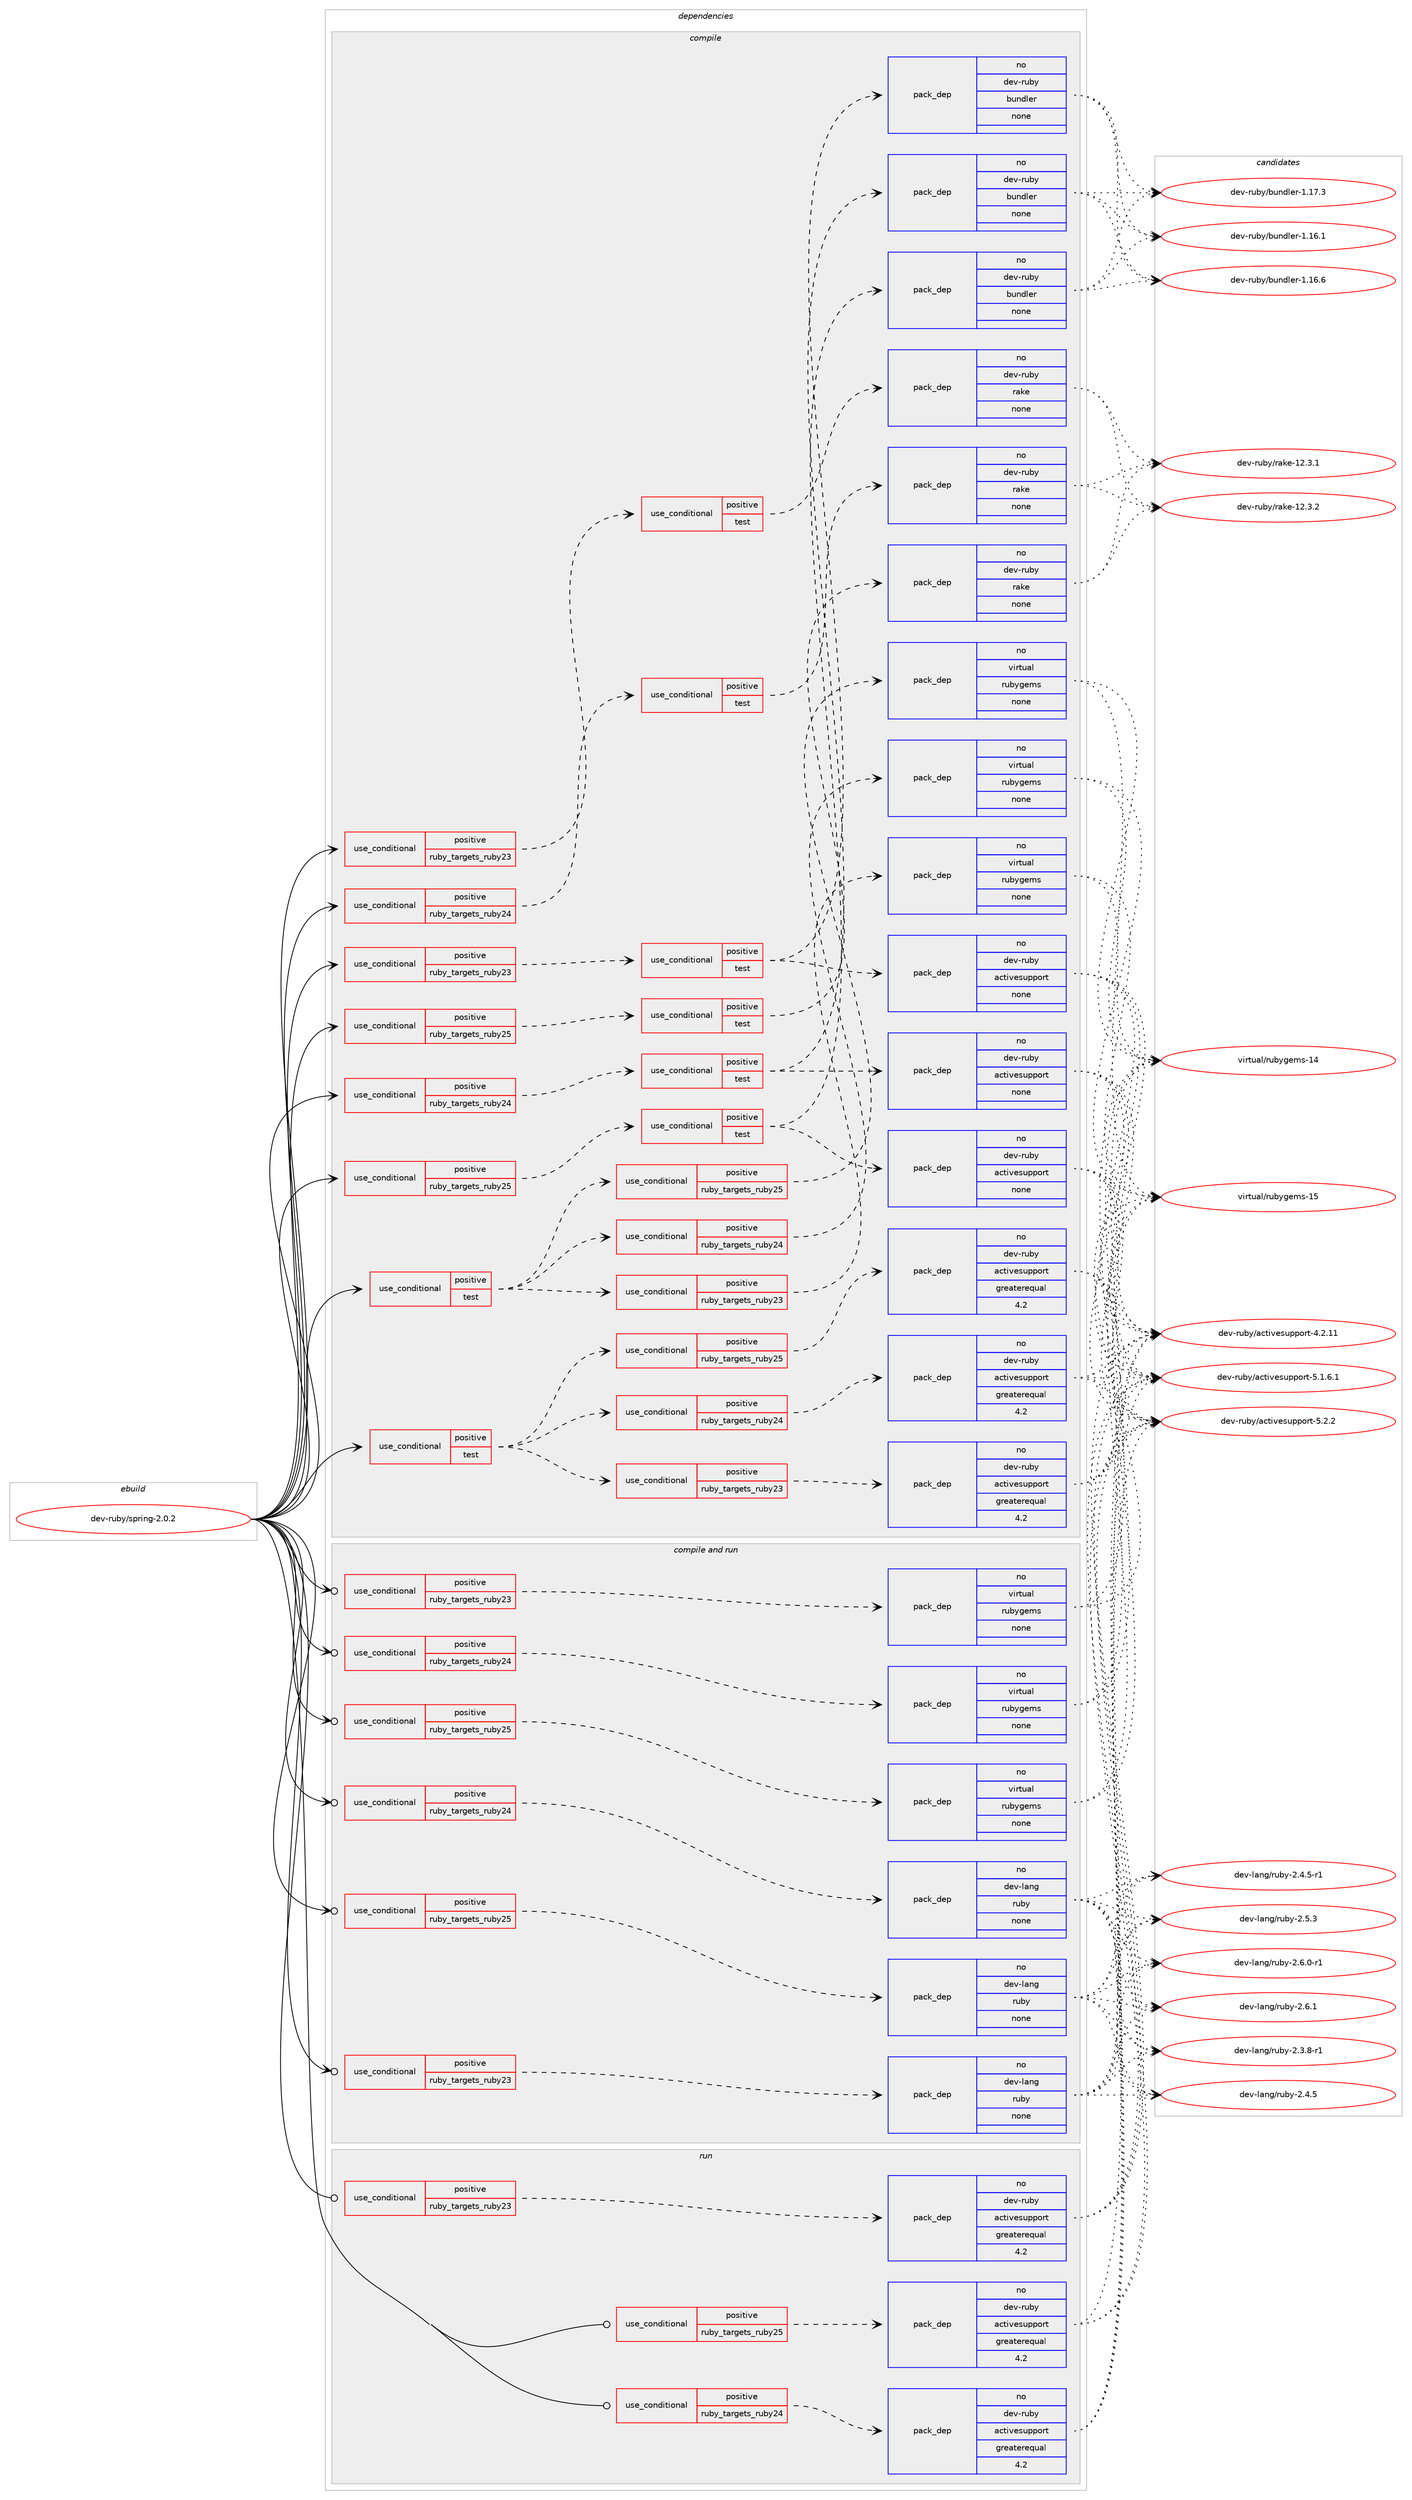 digraph prolog {

# *************
# Graph options
# *************

newrank=true;
concentrate=true;
compound=true;
graph [rankdir=LR,fontname=Helvetica,fontsize=10,ranksep=1.5];#, ranksep=2.5, nodesep=0.2];
edge  [arrowhead=vee];
node  [fontname=Helvetica,fontsize=10];

# **********
# The ebuild
# **********

subgraph cluster_leftcol {
color=gray;
rank=same;
label=<<i>ebuild</i>>;
id [label="dev-ruby/spring-2.0.2", color=red, width=4, href="../dev-ruby/spring-2.0.2.svg"];
}

# ****************
# The dependencies
# ****************

subgraph cluster_midcol {
color=gray;
label=<<i>dependencies</i>>;
subgraph cluster_compile {
fillcolor="#eeeeee";
style=filled;
label=<<i>compile</i>>;
subgraph cond418899 {
dependency1530805 [label=<<TABLE BORDER="0" CELLBORDER="1" CELLSPACING="0" CELLPADDING="4"><TR><TD ROWSPAN="3" CELLPADDING="10">use_conditional</TD></TR><TR><TD>positive</TD></TR><TR><TD>ruby_targets_ruby23</TD></TR></TABLE>>, shape=none, color=red];
subgraph cond418900 {
dependency1530806 [label=<<TABLE BORDER="0" CELLBORDER="1" CELLSPACING="0" CELLPADDING="4"><TR><TD ROWSPAN="3" CELLPADDING="10">use_conditional</TD></TR><TR><TD>positive</TD></TR><TR><TD>test</TD></TR></TABLE>>, shape=none, color=red];
subgraph pack1088390 {
dependency1530807 [label=<<TABLE BORDER="0" CELLBORDER="1" CELLSPACING="0" CELLPADDING="4" WIDTH="220"><TR><TD ROWSPAN="6" CELLPADDING="30">pack_dep</TD></TR><TR><TD WIDTH="110">no</TD></TR><TR><TD>dev-ruby</TD></TR><TR><TD>bundler</TD></TR><TR><TD>none</TD></TR><TR><TD></TD></TR></TABLE>>, shape=none, color=blue];
}
dependency1530806:e -> dependency1530807:w [weight=20,style="dashed",arrowhead="vee"];
subgraph pack1088391 {
dependency1530808 [label=<<TABLE BORDER="0" CELLBORDER="1" CELLSPACING="0" CELLPADDING="4" WIDTH="220"><TR><TD ROWSPAN="6" CELLPADDING="30">pack_dep</TD></TR><TR><TD WIDTH="110">no</TD></TR><TR><TD>dev-ruby</TD></TR><TR><TD>activesupport</TD></TR><TR><TD>none</TD></TR><TR><TD></TD></TR></TABLE>>, shape=none, color=blue];
}
dependency1530806:e -> dependency1530808:w [weight=20,style="dashed",arrowhead="vee"];
}
dependency1530805:e -> dependency1530806:w [weight=20,style="dashed",arrowhead="vee"];
}
id:e -> dependency1530805:w [weight=20,style="solid",arrowhead="vee"];
subgraph cond418901 {
dependency1530809 [label=<<TABLE BORDER="0" CELLBORDER="1" CELLSPACING="0" CELLPADDING="4"><TR><TD ROWSPAN="3" CELLPADDING="10">use_conditional</TD></TR><TR><TD>positive</TD></TR><TR><TD>ruby_targets_ruby23</TD></TR></TABLE>>, shape=none, color=red];
subgraph cond418902 {
dependency1530810 [label=<<TABLE BORDER="0" CELLBORDER="1" CELLSPACING="0" CELLPADDING="4"><TR><TD ROWSPAN="3" CELLPADDING="10">use_conditional</TD></TR><TR><TD>positive</TD></TR><TR><TD>test</TD></TR></TABLE>>, shape=none, color=red];
subgraph pack1088392 {
dependency1530811 [label=<<TABLE BORDER="0" CELLBORDER="1" CELLSPACING="0" CELLPADDING="4" WIDTH="220"><TR><TD ROWSPAN="6" CELLPADDING="30">pack_dep</TD></TR><TR><TD WIDTH="110">no</TD></TR><TR><TD>dev-ruby</TD></TR><TR><TD>rake</TD></TR><TR><TD>none</TD></TR><TR><TD></TD></TR></TABLE>>, shape=none, color=blue];
}
dependency1530810:e -> dependency1530811:w [weight=20,style="dashed",arrowhead="vee"];
}
dependency1530809:e -> dependency1530810:w [weight=20,style="dashed",arrowhead="vee"];
}
id:e -> dependency1530809:w [weight=20,style="solid",arrowhead="vee"];
subgraph cond418903 {
dependency1530812 [label=<<TABLE BORDER="0" CELLBORDER="1" CELLSPACING="0" CELLPADDING="4"><TR><TD ROWSPAN="3" CELLPADDING="10">use_conditional</TD></TR><TR><TD>positive</TD></TR><TR><TD>ruby_targets_ruby24</TD></TR></TABLE>>, shape=none, color=red];
subgraph cond418904 {
dependency1530813 [label=<<TABLE BORDER="0" CELLBORDER="1" CELLSPACING="0" CELLPADDING="4"><TR><TD ROWSPAN="3" CELLPADDING="10">use_conditional</TD></TR><TR><TD>positive</TD></TR><TR><TD>test</TD></TR></TABLE>>, shape=none, color=red];
subgraph pack1088393 {
dependency1530814 [label=<<TABLE BORDER="0" CELLBORDER="1" CELLSPACING="0" CELLPADDING="4" WIDTH="220"><TR><TD ROWSPAN="6" CELLPADDING="30">pack_dep</TD></TR><TR><TD WIDTH="110">no</TD></TR><TR><TD>dev-ruby</TD></TR><TR><TD>bundler</TD></TR><TR><TD>none</TD></TR><TR><TD></TD></TR></TABLE>>, shape=none, color=blue];
}
dependency1530813:e -> dependency1530814:w [weight=20,style="dashed",arrowhead="vee"];
subgraph pack1088394 {
dependency1530815 [label=<<TABLE BORDER="0" CELLBORDER="1" CELLSPACING="0" CELLPADDING="4" WIDTH="220"><TR><TD ROWSPAN="6" CELLPADDING="30">pack_dep</TD></TR><TR><TD WIDTH="110">no</TD></TR><TR><TD>dev-ruby</TD></TR><TR><TD>activesupport</TD></TR><TR><TD>none</TD></TR><TR><TD></TD></TR></TABLE>>, shape=none, color=blue];
}
dependency1530813:e -> dependency1530815:w [weight=20,style="dashed",arrowhead="vee"];
}
dependency1530812:e -> dependency1530813:w [weight=20,style="dashed",arrowhead="vee"];
}
id:e -> dependency1530812:w [weight=20,style="solid",arrowhead="vee"];
subgraph cond418905 {
dependency1530816 [label=<<TABLE BORDER="0" CELLBORDER="1" CELLSPACING="0" CELLPADDING="4"><TR><TD ROWSPAN="3" CELLPADDING="10">use_conditional</TD></TR><TR><TD>positive</TD></TR><TR><TD>ruby_targets_ruby24</TD></TR></TABLE>>, shape=none, color=red];
subgraph cond418906 {
dependency1530817 [label=<<TABLE BORDER="0" CELLBORDER="1" CELLSPACING="0" CELLPADDING="4"><TR><TD ROWSPAN="3" CELLPADDING="10">use_conditional</TD></TR><TR><TD>positive</TD></TR><TR><TD>test</TD></TR></TABLE>>, shape=none, color=red];
subgraph pack1088395 {
dependency1530818 [label=<<TABLE BORDER="0" CELLBORDER="1" CELLSPACING="0" CELLPADDING="4" WIDTH="220"><TR><TD ROWSPAN="6" CELLPADDING="30">pack_dep</TD></TR><TR><TD WIDTH="110">no</TD></TR><TR><TD>dev-ruby</TD></TR><TR><TD>rake</TD></TR><TR><TD>none</TD></TR><TR><TD></TD></TR></TABLE>>, shape=none, color=blue];
}
dependency1530817:e -> dependency1530818:w [weight=20,style="dashed",arrowhead="vee"];
}
dependency1530816:e -> dependency1530817:w [weight=20,style="dashed",arrowhead="vee"];
}
id:e -> dependency1530816:w [weight=20,style="solid",arrowhead="vee"];
subgraph cond418907 {
dependency1530819 [label=<<TABLE BORDER="0" CELLBORDER="1" CELLSPACING="0" CELLPADDING="4"><TR><TD ROWSPAN="3" CELLPADDING="10">use_conditional</TD></TR><TR><TD>positive</TD></TR><TR><TD>ruby_targets_ruby25</TD></TR></TABLE>>, shape=none, color=red];
subgraph cond418908 {
dependency1530820 [label=<<TABLE BORDER="0" CELLBORDER="1" CELLSPACING="0" CELLPADDING="4"><TR><TD ROWSPAN="3" CELLPADDING="10">use_conditional</TD></TR><TR><TD>positive</TD></TR><TR><TD>test</TD></TR></TABLE>>, shape=none, color=red];
subgraph pack1088396 {
dependency1530821 [label=<<TABLE BORDER="0" CELLBORDER="1" CELLSPACING="0" CELLPADDING="4" WIDTH="220"><TR><TD ROWSPAN="6" CELLPADDING="30">pack_dep</TD></TR><TR><TD WIDTH="110">no</TD></TR><TR><TD>dev-ruby</TD></TR><TR><TD>bundler</TD></TR><TR><TD>none</TD></TR><TR><TD></TD></TR></TABLE>>, shape=none, color=blue];
}
dependency1530820:e -> dependency1530821:w [weight=20,style="dashed",arrowhead="vee"];
subgraph pack1088397 {
dependency1530822 [label=<<TABLE BORDER="0" CELLBORDER="1" CELLSPACING="0" CELLPADDING="4" WIDTH="220"><TR><TD ROWSPAN="6" CELLPADDING="30">pack_dep</TD></TR><TR><TD WIDTH="110">no</TD></TR><TR><TD>dev-ruby</TD></TR><TR><TD>activesupport</TD></TR><TR><TD>none</TD></TR><TR><TD></TD></TR></TABLE>>, shape=none, color=blue];
}
dependency1530820:e -> dependency1530822:w [weight=20,style="dashed",arrowhead="vee"];
}
dependency1530819:e -> dependency1530820:w [weight=20,style="dashed",arrowhead="vee"];
}
id:e -> dependency1530819:w [weight=20,style="solid",arrowhead="vee"];
subgraph cond418909 {
dependency1530823 [label=<<TABLE BORDER="0" CELLBORDER="1" CELLSPACING="0" CELLPADDING="4"><TR><TD ROWSPAN="3" CELLPADDING="10">use_conditional</TD></TR><TR><TD>positive</TD></TR><TR><TD>ruby_targets_ruby25</TD></TR></TABLE>>, shape=none, color=red];
subgraph cond418910 {
dependency1530824 [label=<<TABLE BORDER="0" CELLBORDER="1" CELLSPACING="0" CELLPADDING="4"><TR><TD ROWSPAN="3" CELLPADDING="10">use_conditional</TD></TR><TR><TD>positive</TD></TR><TR><TD>test</TD></TR></TABLE>>, shape=none, color=red];
subgraph pack1088398 {
dependency1530825 [label=<<TABLE BORDER="0" CELLBORDER="1" CELLSPACING="0" CELLPADDING="4" WIDTH="220"><TR><TD ROWSPAN="6" CELLPADDING="30">pack_dep</TD></TR><TR><TD WIDTH="110">no</TD></TR><TR><TD>dev-ruby</TD></TR><TR><TD>rake</TD></TR><TR><TD>none</TD></TR><TR><TD></TD></TR></TABLE>>, shape=none, color=blue];
}
dependency1530824:e -> dependency1530825:w [weight=20,style="dashed",arrowhead="vee"];
}
dependency1530823:e -> dependency1530824:w [weight=20,style="dashed",arrowhead="vee"];
}
id:e -> dependency1530823:w [weight=20,style="solid",arrowhead="vee"];
subgraph cond418911 {
dependency1530826 [label=<<TABLE BORDER="0" CELLBORDER="1" CELLSPACING="0" CELLPADDING="4"><TR><TD ROWSPAN="3" CELLPADDING="10">use_conditional</TD></TR><TR><TD>positive</TD></TR><TR><TD>test</TD></TR></TABLE>>, shape=none, color=red];
subgraph cond418912 {
dependency1530827 [label=<<TABLE BORDER="0" CELLBORDER="1" CELLSPACING="0" CELLPADDING="4"><TR><TD ROWSPAN="3" CELLPADDING="10">use_conditional</TD></TR><TR><TD>positive</TD></TR><TR><TD>ruby_targets_ruby23</TD></TR></TABLE>>, shape=none, color=red];
subgraph pack1088399 {
dependency1530828 [label=<<TABLE BORDER="0" CELLBORDER="1" CELLSPACING="0" CELLPADDING="4" WIDTH="220"><TR><TD ROWSPAN="6" CELLPADDING="30">pack_dep</TD></TR><TR><TD WIDTH="110">no</TD></TR><TR><TD>dev-ruby</TD></TR><TR><TD>activesupport</TD></TR><TR><TD>greaterequal</TD></TR><TR><TD>4.2</TD></TR></TABLE>>, shape=none, color=blue];
}
dependency1530827:e -> dependency1530828:w [weight=20,style="dashed",arrowhead="vee"];
}
dependency1530826:e -> dependency1530827:w [weight=20,style="dashed",arrowhead="vee"];
subgraph cond418913 {
dependency1530829 [label=<<TABLE BORDER="0" CELLBORDER="1" CELLSPACING="0" CELLPADDING="4"><TR><TD ROWSPAN="3" CELLPADDING="10">use_conditional</TD></TR><TR><TD>positive</TD></TR><TR><TD>ruby_targets_ruby24</TD></TR></TABLE>>, shape=none, color=red];
subgraph pack1088400 {
dependency1530830 [label=<<TABLE BORDER="0" CELLBORDER="1" CELLSPACING="0" CELLPADDING="4" WIDTH="220"><TR><TD ROWSPAN="6" CELLPADDING="30">pack_dep</TD></TR><TR><TD WIDTH="110">no</TD></TR><TR><TD>dev-ruby</TD></TR><TR><TD>activesupport</TD></TR><TR><TD>greaterequal</TD></TR><TR><TD>4.2</TD></TR></TABLE>>, shape=none, color=blue];
}
dependency1530829:e -> dependency1530830:w [weight=20,style="dashed",arrowhead="vee"];
}
dependency1530826:e -> dependency1530829:w [weight=20,style="dashed",arrowhead="vee"];
subgraph cond418914 {
dependency1530831 [label=<<TABLE BORDER="0" CELLBORDER="1" CELLSPACING="0" CELLPADDING="4"><TR><TD ROWSPAN="3" CELLPADDING="10">use_conditional</TD></TR><TR><TD>positive</TD></TR><TR><TD>ruby_targets_ruby25</TD></TR></TABLE>>, shape=none, color=red];
subgraph pack1088401 {
dependency1530832 [label=<<TABLE BORDER="0" CELLBORDER="1" CELLSPACING="0" CELLPADDING="4" WIDTH="220"><TR><TD ROWSPAN="6" CELLPADDING="30">pack_dep</TD></TR><TR><TD WIDTH="110">no</TD></TR><TR><TD>dev-ruby</TD></TR><TR><TD>activesupport</TD></TR><TR><TD>greaterequal</TD></TR><TR><TD>4.2</TD></TR></TABLE>>, shape=none, color=blue];
}
dependency1530831:e -> dependency1530832:w [weight=20,style="dashed",arrowhead="vee"];
}
dependency1530826:e -> dependency1530831:w [weight=20,style="dashed",arrowhead="vee"];
}
id:e -> dependency1530826:w [weight=20,style="solid",arrowhead="vee"];
subgraph cond418915 {
dependency1530833 [label=<<TABLE BORDER="0" CELLBORDER="1" CELLSPACING="0" CELLPADDING="4"><TR><TD ROWSPAN="3" CELLPADDING="10">use_conditional</TD></TR><TR><TD>positive</TD></TR><TR><TD>test</TD></TR></TABLE>>, shape=none, color=red];
subgraph cond418916 {
dependency1530834 [label=<<TABLE BORDER="0" CELLBORDER="1" CELLSPACING="0" CELLPADDING="4"><TR><TD ROWSPAN="3" CELLPADDING="10">use_conditional</TD></TR><TR><TD>positive</TD></TR><TR><TD>ruby_targets_ruby23</TD></TR></TABLE>>, shape=none, color=red];
subgraph pack1088402 {
dependency1530835 [label=<<TABLE BORDER="0" CELLBORDER="1" CELLSPACING="0" CELLPADDING="4" WIDTH="220"><TR><TD ROWSPAN="6" CELLPADDING="30">pack_dep</TD></TR><TR><TD WIDTH="110">no</TD></TR><TR><TD>virtual</TD></TR><TR><TD>rubygems</TD></TR><TR><TD>none</TD></TR><TR><TD></TD></TR></TABLE>>, shape=none, color=blue];
}
dependency1530834:e -> dependency1530835:w [weight=20,style="dashed",arrowhead="vee"];
}
dependency1530833:e -> dependency1530834:w [weight=20,style="dashed",arrowhead="vee"];
subgraph cond418917 {
dependency1530836 [label=<<TABLE BORDER="0" CELLBORDER="1" CELLSPACING="0" CELLPADDING="4"><TR><TD ROWSPAN="3" CELLPADDING="10">use_conditional</TD></TR><TR><TD>positive</TD></TR><TR><TD>ruby_targets_ruby24</TD></TR></TABLE>>, shape=none, color=red];
subgraph pack1088403 {
dependency1530837 [label=<<TABLE BORDER="0" CELLBORDER="1" CELLSPACING="0" CELLPADDING="4" WIDTH="220"><TR><TD ROWSPAN="6" CELLPADDING="30">pack_dep</TD></TR><TR><TD WIDTH="110">no</TD></TR><TR><TD>virtual</TD></TR><TR><TD>rubygems</TD></TR><TR><TD>none</TD></TR><TR><TD></TD></TR></TABLE>>, shape=none, color=blue];
}
dependency1530836:e -> dependency1530837:w [weight=20,style="dashed",arrowhead="vee"];
}
dependency1530833:e -> dependency1530836:w [weight=20,style="dashed",arrowhead="vee"];
subgraph cond418918 {
dependency1530838 [label=<<TABLE BORDER="0" CELLBORDER="1" CELLSPACING="0" CELLPADDING="4"><TR><TD ROWSPAN="3" CELLPADDING="10">use_conditional</TD></TR><TR><TD>positive</TD></TR><TR><TD>ruby_targets_ruby25</TD></TR></TABLE>>, shape=none, color=red];
subgraph pack1088404 {
dependency1530839 [label=<<TABLE BORDER="0" CELLBORDER="1" CELLSPACING="0" CELLPADDING="4" WIDTH="220"><TR><TD ROWSPAN="6" CELLPADDING="30">pack_dep</TD></TR><TR><TD WIDTH="110">no</TD></TR><TR><TD>virtual</TD></TR><TR><TD>rubygems</TD></TR><TR><TD>none</TD></TR><TR><TD></TD></TR></TABLE>>, shape=none, color=blue];
}
dependency1530838:e -> dependency1530839:w [weight=20,style="dashed",arrowhead="vee"];
}
dependency1530833:e -> dependency1530838:w [weight=20,style="dashed",arrowhead="vee"];
}
id:e -> dependency1530833:w [weight=20,style="solid",arrowhead="vee"];
}
subgraph cluster_compileandrun {
fillcolor="#eeeeee";
style=filled;
label=<<i>compile and run</i>>;
subgraph cond418919 {
dependency1530840 [label=<<TABLE BORDER="0" CELLBORDER="1" CELLSPACING="0" CELLPADDING="4"><TR><TD ROWSPAN="3" CELLPADDING="10">use_conditional</TD></TR><TR><TD>positive</TD></TR><TR><TD>ruby_targets_ruby23</TD></TR></TABLE>>, shape=none, color=red];
subgraph pack1088405 {
dependency1530841 [label=<<TABLE BORDER="0" CELLBORDER="1" CELLSPACING="0" CELLPADDING="4" WIDTH="220"><TR><TD ROWSPAN="6" CELLPADDING="30">pack_dep</TD></TR><TR><TD WIDTH="110">no</TD></TR><TR><TD>dev-lang</TD></TR><TR><TD>ruby</TD></TR><TR><TD>none</TD></TR><TR><TD></TD></TR></TABLE>>, shape=none, color=blue];
}
dependency1530840:e -> dependency1530841:w [weight=20,style="dashed",arrowhead="vee"];
}
id:e -> dependency1530840:w [weight=20,style="solid",arrowhead="odotvee"];
subgraph cond418920 {
dependency1530842 [label=<<TABLE BORDER="0" CELLBORDER="1" CELLSPACING="0" CELLPADDING="4"><TR><TD ROWSPAN="3" CELLPADDING="10">use_conditional</TD></TR><TR><TD>positive</TD></TR><TR><TD>ruby_targets_ruby23</TD></TR></TABLE>>, shape=none, color=red];
subgraph pack1088406 {
dependency1530843 [label=<<TABLE BORDER="0" CELLBORDER="1" CELLSPACING="0" CELLPADDING="4" WIDTH="220"><TR><TD ROWSPAN="6" CELLPADDING="30">pack_dep</TD></TR><TR><TD WIDTH="110">no</TD></TR><TR><TD>virtual</TD></TR><TR><TD>rubygems</TD></TR><TR><TD>none</TD></TR><TR><TD></TD></TR></TABLE>>, shape=none, color=blue];
}
dependency1530842:e -> dependency1530843:w [weight=20,style="dashed",arrowhead="vee"];
}
id:e -> dependency1530842:w [weight=20,style="solid",arrowhead="odotvee"];
subgraph cond418921 {
dependency1530844 [label=<<TABLE BORDER="0" CELLBORDER="1" CELLSPACING="0" CELLPADDING="4"><TR><TD ROWSPAN="3" CELLPADDING="10">use_conditional</TD></TR><TR><TD>positive</TD></TR><TR><TD>ruby_targets_ruby24</TD></TR></TABLE>>, shape=none, color=red];
subgraph pack1088407 {
dependency1530845 [label=<<TABLE BORDER="0" CELLBORDER="1" CELLSPACING="0" CELLPADDING="4" WIDTH="220"><TR><TD ROWSPAN="6" CELLPADDING="30">pack_dep</TD></TR><TR><TD WIDTH="110">no</TD></TR><TR><TD>dev-lang</TD></TR><TR><TD>ruby</TD></TR><TR><TD>none</TD></TR><TR><TD></TD></TR></TABLE>>, shape=none, color=blue];
}
dependency1530844:e -> dependency1530845:w [weight=20,style="dashed",arrowhead="vee"];
}
id:e -> dependency1530844:w [weight=20,style="solid",arrowhead="odotvee"];
subgraph cond418922 {
dependency1530846 [label=<<TABLE BORDER="0" CELLBORDER="1" CELLSPACING="0" CELLPADDING="4"><TR><TD ROWSPAN="3" CELLPADDING="10">use_conditional</TD></TR><TR><TD>positive</TD></TR><TR><TD>ruby_targets_ruby24</TD></TR></TABLE>>, shape=none, color=red];
subgraph pack1088408 {
dependency1530847 [label=<<TABLE BORDER="0" CELLBORDER="1" CELLSPACING="0" CELLPADDING="4" WIDTH="220"><TR><TD ROWSPAN="6" CELLPADDING="30">pack_dep</TD></TR><TR><TD WIDTH="110">no</TD></TR><TR><TD>virtual</TD></TR><TR><TD>rubygems</TD></TR><TR><TD>none</TD></TR><TR><TD></TD></TR></TABLE>>, shape=none, color=blue];
}
dependency1530846:e -> dependency1530847:w [weight=20,style="dashed",arrowhead="vee"];
}
id:e -> dependency1530846:w [weight=20,style="solid",arrowhead="odotvee"];
subgraph cond418923 {
dependency1530848 [label=<<TABLE BORDER="0" CELLBORDER="1" CELLSPACING="0" CELLPADDING="4"><TR><TD ROWSPAN="3" CELLPADDING="10">use_conditional</TD></TR><TR><TD>positive</TD></TR><TR><TD>ruby_targets_ruby25</TD></TR></TABLE>>, shape=none, color=red];
subgraph pack1088409 {
dependency1530849 [label=<<TABLE BORDER="0" CELLBORDER="1" CELLSPACING="0" CELLPADDING="4" WIDTH="220"><TR><TD ROWSPAN="6" CELLPADDING="30">pack_dep</TD></TR><TR><TD WIDTH="110">no</TD></TR><TR><TD>dev-lang</TD></TR><TR><TD>ruby</TD></TR><TR><TD>none</TD></TR><TR><TD></TD></TR></TABLE>>, shape=none, color=blue];
}
dependency1530848:e -> dependency1530849:w [weight=20,style="dashed",arrowhead="vee"];
}
id:e -> dependency1530848:w [weight=20,style="solid",arrowhead="odotvee"];
subgraph cond418924 {
dependency1530850 [label=<<TABLE BORDER="0" CELLBORDER="1" CELLSPACING="0" CELLPADDING="4"><TR><TD ROWSPAN="3" CELLPADDING="10">use_conditional</TD></TR><TR><TD>positive</TD></TR><TR><TD>ruby_targets_ruby25</TD></TR></TABLE>>, shape=none, color=red];
subgraph pack1088410 {
dependency1530851 [label=<<TABLE BORDER="0" CELLBORDER="1" CELLSPACING="0" CELLPADDING="4" WIDTH="220"><TR><TD ROWSPAN="6" CELLPADDING="30">pack_dep</TD></TR><TR><TD WIDTH="110">no</TD></TR><TR><TD>virtual</TD></TR><TR><TD>rubygems</TD></TR><TR><TD>none</TD></TR><TR><TD></TD></TR></TABLE>>, shape=none, color=blue];
}
dependency1530850:e -> dependency1530851:w [weight=20,style="dashed",arrowhead="vee"];
}
id:e -> dependency1530850:w [weight=20,style="solid",arrowhead="odotvee"];
}
subgraph cluster_run {
fillcolor="#eeeeee";
style=filled;
label=<<i>run</i>>;
subgraph cond418925 {
dependency1530852 [label=<<TABLE BORDER="0" CELLBORDER="1" CELLSPACING="0" CELLPADDING="4"><TR><TD ROWSPAN="3" CELLPADDING="10">use_conditional</TD></TR><TR><TD>positive</TD></TR><TR><TD>ruby_targets_ruby23</TD></TR></TABLE>>, shape=none, color=red];
subgraph pack1088411 {
dependency1530853 [label=<<TABLE BORDER="0" CELLBORDER="1" CELLSPACING="0" CELLPADDING="4" WIDTH="220"><TR><TD ROWSPAN="6" CELLPADDING="30">pack_dep</TD></TR><TR><TD WIDTH="110">no</TD></TR><TR><TD>dev-ruby</TD></TR><TR><TD>activesupport</TD></TR><TR><TD>greaterequal</TD></TR><TR><TD>4.2</TD></TR></TABLE>>, shape=none, color=blue];
}
dependency1530852:e -> dependency1530853:w [weight=20,style="dashed",arrowhead="vee"];
}
id:e -> dependency1530852:w [weight=20,style="solid",arrowhead="odot"];
subgraph cond418926 {
dependency1530854 [label=<<TABLE BORDER="0" CELLBORDER="1" CELLSPACING="0" CELLPADDING="4"><TR><TD ROWSPAN="3" CELLPADDING="10">use_conditional</TD></TR><TR><TD>positive</TD></TR><TR><TD>ruby_targets_ruby24</TD></TR></TABLE>>, shape=none, color=red];
subgraph pack1088412 {
dependency1530855 [label=<<TABLE BORDER="0" CELLBORDER="1" CELLSPACING="0" CELLPADDING="4" WIDTH="220"><TR><TD ROWSPAN="6" CELLPADDING="30">pack_dep</TD></TR><TR><TD WIDTH="110">no</TD></TR><TR><TD>dev-ruby</TD></TR><TR><TD>activesupport</TD></TR><TR><TD>greaterequal</TD></TR><TR><TD>4.2</TD></TR></TABLE>>, shape=none, color=blue];
}
dependency1530854:e -> dependency1530855:w [weight=20,style="dashed",arrowhead="vee"];
}
id:e -> dependency1530854:w [weight=20,style="solid",arrowhead="odot"];
subgraph cond418927 {
dependency1530856 [label=<<TABLE BORDER="0" CELLBORDER="1" CELLSPACING="0" CELLPADDING="4"><TR><TD ROWSPAN="3" CELLPADDING="10">use_conditional</TD></TR><TR><TD>positive</TD></TR><TR><TD>ruby_targets_ruby25</TD></TR></TABLE>>, shape=none, color=red];
subgraph pack1088413 {
dependency1530857 [label=<<TABLE BORDER="0" CELLBORDER="1" CELLSPACING="0" CELLPADDING="4" WIDTH="220"><TR><TD ROWSPAN="6" CELLPADDING="30">pack_dep</TD></TR><TR><TD WIDTH="110">no</TD></TR><TR><TD>dev-ruby</TD></TR><TR><TD>activesupport</TD></TR><TR><TD>greaterequal</TD></TR><TR><TD>4.2</TD></TR></TABLE>>, shape=none, color=blue];
}
dependency1530856:e -> dependency1530857:w [weight=20,style="dashed",arrowhead="vee"];
}
id:e -> dependency1530856:w [weight=20,style="solid",arrowhead="odot"];
}
}

# **************
# The candidates
# **************

subgraph cluster_choices {
rank=same;
color=gray;
label=<<i>candidates</i>>;

subgraph choice1088390 {
color=black;
nodesep=1;
choice1001011184511411798121479811711010010810111445494649544649 [label="dev-ruby/bundler-1.16.1", color=red, width=4,href="../dev-ruby/bundler-1.16.1.svg"];
choice1001011184511411798121479811711010010810111445494649544654 [label="dev-ruby/bundler-1.16.6", color=red, width=4,href="../dev-ruby/bundler-1.16.6.svg"];
choice1001011184511411798121479811711010010810111445494649554651 [label="dev-ruby/bundler-1.17.3", color=red, width=4,href="../dev-ruby/bundler-1.17.3.svg"];
dependency1530807:e -> choice1001011184511411798121479811711010010810111445494649544649:w [style=dotted,weight="100"];
dependency1530807:e -> choice1001011184511411798121479811711010010810111445494649544654:w [style=dotted,weight="100"];
dependency1530807:e -> choice1001011184511411798121479811711010010810111445494649554651:w [style=dotted,weight="100"];
}
subgraph choice1088391 {
color=black;
nodesep=1;
choice100101118451141179812147979911610511810111511711211211111411645524650464949 [label="dev-ruby/activesupport-4.2.11", color=red, width=4,href="../dev-ruby/activesupport-4.2.11.svg"];
choice10010111845114117981214797991161051181011151171121121111141164553464946544649 [label="dev-ruby/activesupport-5.1.6.1", color=red, width=4,href="../dev-ruby/activesupport-5.1.6.1.svg"];
choice1001011184511411798121479799116105118101115117112112111114116455346504650 [label="dev-ruby/activesupport-5.2.2", color=red, width=4,href="../dev-ruby/activesupport-5.2.2.svg"];
dependency1530808:e -> choice100101118451141179812147979911610511810111511711211211111411645524650464949:w [style=dotted,weight="100"];
dependency1530808:e -> choice10010111845114117981214797991161051181011151171121121111141164553464946544649:w [style=dotted,weight="100"];
dependency1530808:e -> choice1001011184511411798121479799116105118101115117112112111114116455346504650:w [style=dotted,weight="100"];
}
subgraph choice1088392 {
color=black;
nodesep=1;
choice1001011184511411798121471149710710145495046514649 [label="dev-ruby/rake-12.3.1", color=red, width=4,href="../dev-ruby/rake-12.3.1.svg"];
choice1001011184511411798121471149710710145495046514650 [label="dev-ruby/rake-12.3.2", color=red, width=4,href="../dev-ruby/rake-12.3.2.svg"];
dependency1530811:e -> choice1001011184511411798121471149710710145495046514649:w [style=dotted,weight="100"];
dependency1530811:e -> choice1001011184511411798121471149710710145495046514650:w [style=dotted,weight="100"];
}
subgraph choice1088393 {
color=black;
nodesep=1;
choice1001011184511411798121479811711010010810111445494649544649 [label="dev-ruby/bundler-1.16.1", color=red, width=4,href="../dev-ruby/bundler-1.16.1.svg"];
choice1001011184511411798121479811711010010810111445494649544654 [label="dev-ruby/bundler-1.16.6", color=red, width=4,href="../dev-ruby/bundler-1.16.6.svg"];
choice1001011184511411798121479811711010010810111445494649554651 [label="dev-ruby/bundler-1.17.3", color=red, width=4,href="../dev-ruby/bundler-1.17.3.svg"];
dependency1530814:e -> choice1001011184511411798121479811711010010810111445494649544649:w [style=dotted,weight="100"];
dependency1530814:e -> choice1001011184511411798121479811711010010810111445494649544654:w [style=dotted,weight="100"];
dependency1530814:e -> choice1001011184511411798121479811711010010810111445494649554651:w [style=dotted,weight="100"];
}
subgraph choice1088394 {
color=black;
nodesep=1;
choice100101118451141179812147979911610511810111511711211211111411645524650464949 [label="dev-ruby/activesupport-4.2.11", color=red, width=4,href="../dev-ruby/activesupport-4.2.11.svg"];
choice10010111845114117981214797991161051181011151171121121111141164553464946544649 [label="dev-ruby/activesupport-5.1.6.1", color=red, width=4,href="../dev-ruby/activesupport-5.1.6.1.svg"];
choice1001011184511411798121479799116105118101115117112112111114116455346504650 [label="dev-ruby/activesupport-5.2.2", color=red, width=4,href="../dev-ruby/activesupport-5.2.2.svg"];
dependency1530815:e -> choice100101118451141179812147979911610511810111511711211211111411645524650464949:w [style=dotted,weight="100"];
dependency1530815:e -> choice10010111845114117981214797991161051181011151171121121111141164553464946544649:w [style=dotted,weight="100"];
dependency1530815:e -> choice1001011184511411798121479799116105118101115117112112111114116455346504650:w [style=dotted,weight="100"];
}
subgraph choice1088395 {
color=black;
nodesep=1;
choice1001011184511411798121471149710710145495046514649 [label="dev-ruby/rake-12.3.1", color=red, width=4,href="../dev-ruby/rake-12.3.1.svg"];
choice1001011184511411798121471149710710145495046514650 [label="dev-ruby/rake-12.3.2", color=red, width=4,href="../dev-ruby/rake-12.3.2.svg"];
dependency1530818:e -> choice1001011184511411798121471149710710145495046514649:w [style=dotted,weight="100"];
dependency1530818:e -> choice1001011184511411798121471149710710145495046514650:w [style=dotted,weight="100"];
}
subgraph choice1088396 {
color=black;
nodesep=1;
choice1001011184511411798121479811711010010810111445494649544649 [label="dev-ruby/bundler-1.16.1", color=red, width=4,href="../dev-ruby/bundler-1.16.1.svg"];
choice1001011184511411798121479811711010010810111445494649544654 [label="dev-ruby/bundler-1.16.6", color=red, width=4,href="../dev-ruby/bundler-1.16.6.svg"];
choice1001011184511411798121479811711010010810111445494649554651 [label="dev-ruby/bundler-1.17.3", color=red, width=4,href="../dev-ruby/bundler-1.17.3.svg"];
dependency1530821:e -> choice1001011184511411798121479811711010010810111445494649544649:w [style=dotted,weight="100"];
dependency1530821:e -> choice1001011184511411798121479811711010010810111445494649544654:w [style=dotted,weight="100"];
dependency1530821:e -> choice1001011184511411798121479811711010010810111445494649554651:w [style=dotted,weight="100"];
}
subgraph choice1088397 {
color=black;
nodesep=1;
choice100101118451141179812147979911610511810111511711211211111411645524650464949 [label="dev-ruby/activesupport-4.2.11", color=red, width=4,href="../dev-ruby/activesupport-4.2.11.svg"];
choice10010111845114117981214797991161051181011151171121121111141164553464946544649 [label="dev-ruby/activesupport-5.1.6.1", color=red, width=4,href="../dev-ruby/activesupport-5.1.6.1.svg"];
choice1001011184511411798121479799116105118101115117112112111114116455346504650 [label="dev-ruby/activesupport-5.2.2", color=red, width=4,href="../dev-ruby/activesupport-5.2.2.svg"];
dependency1530822:e -> choice100101118451141179812147979911610511810111511711211211111411645524650464949:w [style=dotted,weight="100"];
dependency1530822:e -> choice10010111845114117981214797991161051181011151171121121111141164553464946544649:w [style=dotted,weight="100"];
dependency1530822:e -> choice1001011184511411798121479799116105118101115117112112111114116455346504650:w [style=dotted,weight="100"];
}
subgraph choice1088398 {
color=black;
nodesep=1;
choice1001011184511411798121471149710710145495046514649 [label="dev-ruby/rake-12.3.1", color=red, width=4,href="../dev-ruby/rake-12.3.1.svg"];
choice1001011184511411798121471149710710145495046514650 [label="dev-ruby/rake-12.3.2", color=red, width=4,href="../dev-ruby/rake-12.3.2.svg"];
dependency1530825:e -> choice1001011184511411798121471149710710145495046514649:w [style=dotted,weight="100"];
dependency1530825:e -> choice1001011184511411798121471149710710145495046514650:w [style=dotted,weight="100"];
}
subgraph choice1088399 {
color=black;
nodesep=1;
choice100101118451141179812147979911610511810111511711211211111411645524650464949 [label="dev-ruby/activesupport-4.2.11", color=red, width=4,href="../dev-ruby/activesupport-4.2.11.svg"];
choice10010111845114117981214797991161051181011151171121121111141164553464946544649 [label="dev-ruby/activesupport-5.1.6.1", color=red, width=4,href="../dev-ruby/activesupport-5.1.6.1.svg"];
choice1001011184511411798121479799116105118101115117112112111114116455346504650 [label="dev-ruby/activesupport-5.2.2", color=red, width=4,href="../dev-ruby/activesupport-5.2.2.svg"];
dependency1530828:e -> choice100101118451141179812147979911610511810111511711211211111411645524650464949:w [style=dotted,weight="100"];
dependency1530828:e -> choice10010111845114117981214797991161051181011151171121121111141164553464946544649:w [style=dotted,weight="100"];
dependency1530828:e -> choice1001011184511411798121479799116105118101115117112112111114116455346504650:w [style=dotted,weight="100"];
}
subgraph choice1088400 {
color=black;
nodesep=1;
choice100101118451141179812147979911610511810111511711211211111411645524650464949 [label="dev-ruby/activesupport-4.2.11", color=red, width=4,href="../dev-ruby/activesupport-4.2.11.svg"];
choice10010111845114117981214797991161051181011151171121121111141164553464946544649 [label="dev-ruby/activesupport-5.1.6.1", color=red, width=4,href="../dev-ruby/activesupport-5.1.6.1.svg"];
choice1001011184511411798121479799116105118101115117112112111114116455346504650 [label="dev-ruby/activesupport-5.2.2", color=red, width=4,href="../dev-ruby/activesupport-5.2.2.svg"];
dependency1530830:e -> choice100101118451141179812147979911610511810111511711211211111411645524650464949:w [style=dotted,weight="100"];
dependency1530830:e -> choice10010111845114117981214797991161051181011151171121121111141164553464946544649:w [style=dotted,weight="100"];
dependency1530830:e -> choice1001011184511411798121479799116105118101115117112112111114116455346504650:w [style=dotted,weight="100"];
}
subgraph choice1088401 {
color=black;
nodesep=1;
choice100101118451141179812147979911610511810111511711211211111411645524650464949 [label="dev-ruby/activesupport-4.2.11", color=red, width=4,href="../dev-ruby/activesupport-4.2.11.svg"];
choice10010111845114117981214797991161051181011151171121121111141164553464946544649 [label="dev-ruby/activesupport-5.1.6.1", color=red, width=4,href="../dev-ruby/activesupport-5.1.6.1.svg"];
choice1001011184511411798121479799116105118101115117112112111114116455346504650 [label="dev-ruby/activesupport-5.2.2", color=red, width=4,href="../dev-ruby/activesupport-5.2.2.svg"];
dependency1530832:e -> choice100101118451141179812147979911610511810111511711211211111411645524650464949:w [style=dotted,weight="100"];
dependency1530832:e -> choice10010111845114117981214797991161051181011151171121121111141164553464946544649:w [style=dotted,weight="100"];
dependency1530832:e -> choice1001011184511411798121479799116105118101115117112112111114116455346504650:w [style=dotted,weight="100"];
}
subgraph choice1088402 {
color=black;
nodesep=1;
choice118105114116117971084711411798121103101109115454952 [label="virtual/rubygems-14", color=red, width=4,href="../virtual/rubygems-14.svg"];
choice118105114116117971084711411798121103101109115454953 [label="virtual/rubygems-15", color=red, width=4,href="../virtual/rubygems-15.svg"];
dependency1530835:e -> choice118105114116117971084711411798121103101109115454952:w [style=dotted,weight="100"];
dependency1530835:e -> choice118105114116117971084711411798121103101109115454953:w [style=dotted,weight="100"];
}
subgraph choice1088403 {
color=black;
nodesep=1;
choice118105114116117971084711411798121103101109115454952 [label="virtual/rubygems-14", color=red, width=4,href="../virtual/rubygems-14.svg"];
choice118105114116117971084711411798121103101109115454953 [label="virtual/rubygems-15", color=red, width=4,href="../virtual/rubygems-15.svg"];
dependency1530837:e -> choice118105114116117971084711411798121103101109115454952:w [style=dotted,weight="100"];
dependency1530837:e -> choice118105114116117971084711411798121103101109115454953:w [style=dotted,weight="100"];
}
subgraph choice1088404 {
color=black;
nodesep=1;
choice118105114116117971084711411798121103101109115454952 [label="virtual/rubygems-14", color=red, width=4,href="../virtual/rubygems-14.svg"];
choice118105114116117971084711411798121103101109115454953 [label="virtual/rubygems-15", color=red, width=4,href="../virtual/rubygems-15.svg"];
dependency1530839:e -> choice118105114116117971084711411798121103101109115454952:w [style=dotted,weight="100"];
dependency1530839:e -> choice118105114116117971084711411798121103101109115454953:w [style=dotted,weight="100"];
}
subgraph choice1088405 {
color=black;
nodesep=1;
choice100101118451089711010347114117981214550465146564511449 [label="dev-lang/ruby-2.3.8-r1", color=red, width=4,href="../dev-lang/ruby-2.3.8-r1.svg"];
choice10010111845108971101034711411798121455046524653 [label="dev-lang/ruby-2.4.5", color=red, width=4,href="../dev-lang/ruby-2.4.5.svg"];
choice100101118451089711010347114117981214550465246534511449 [label="dev-lang/ruby-2.4.5-r1", color=red, width=4,href="../dev-lang/ruby-2.4.5-r1.svg"];
choice10010111845108971101034711411798121455046534651 [label="dev-lang/ruby-2.5.3", color=red, width=4,href="../dev-lang/ruby-2.5.3.svg"];
choice100101118451089711010347114117981214550465446484511449 [label="dev-lang/ruby-2.6.0-r1", color=red, width=4,href="../dev-lang/ruby-2.6.0-r1.svg"];
choice10010111845108971101034711411798121455046544649 [label="dev-lang/ruby-2.6.1", color=red, width=4,href="../dev-lang/ruby-2.6.1.svg"];
dependency1530841:e -> choice100101118451089711010347114117981214550465146564511449:w [style=dotted,weight="100"];
dependency1530841:e -> choice10010111845108971101034711411798121455046524653:w [style=dotted,weight="100"];
dependency1530841:e -> choice100101118451089711010347114117981214550465246534511449:w [style=dotted,weight="100"];
dependency1530841:e -> choice10010111845108971101034711411798121455046534651:w [style=dotted,weight="100"];
dependency1530841:e -> choice100101118451089711010347114117981214550465446484511449:w [style=dotted,weight="100"];
dependency1530841:e -> choice10010111845108971101034711411798121455046544649:w [style=dotted,weight="100"];
}
subgraph choice1088406 {
color=black;
nodesep=1;
choice118105114116117971084711411798121103101109115454952 [label="virtual/rubygems-14", color=red, width=4,href="../virtual/rubygems-14.svg"];
choice118105114116117971084711411798121103101109115454953 [label="virtual/rubygems-15", color=red, width=4,href="../virtual/rubygems-15.svg"];
dependency1530843:e -> choice118105114116117971084711411798121103101109115454952:w [style=dotted,weight="100"];
dependency1530843:e -> choice118105114116117971084711411798121103101109115454953:w [style=dotted,weight="100"];
}
subgraph choice1088407 {
color=black;
nodesep=1;
choice100101118451089711010347114117981214550465146564511449 [label="dev-lang/ruby-2.3.8-r1", color=red, width=4,href="../dev-lang/ruby-2.3.8-r1.svg"];
choice10010111845108971101034711411798121455046524653 [label="dev-lang/ruby-2.4.5", color=red, width=4,href="../dev-lang/ruby-2.4.5.svg"];
choice100101118451089711010347114117981214550465246534511449 [label="dev-lang/ruby-2.4.5-r1", color=red, width=4,href="../dev-lang/ruby-2.4.5-r1.svg"];
choice10010111845108971101034711411798121455046534651 [label="dev-lang/ruby-2.5.3", color=red, width=4,href="../dev-lang/ruby-2.5.3.svg"];
choice100101118451089711010347114117981214550465446484511449 [label="dev-lang/ruby-2.6.0-r1", color=red, width=4,href="../dev-lang/ruby-2.6.0-r1.svg"];
choice10010111845108971101034711411798121455046544649 [label="dev-lang/ruby-2.6.1", color=red, width=4,href="../dev-lang/ruby-2.6.1.svg"];
dependency1530845:e -> choice100101118451089711010347114117981214550465146564511449:w [style=dotted,weight="100"];
dependency1530845:e -> choice10010111845108971101034711411798121455046524653:w [style=dotted,weight="100"];
dependency1530845:e -> choice100101118451089711010347114117981214550465246534511449:w [style=dotted,weight="100"];
dependency1530845:e -> choice10010111845108971101034711411798121455046534651:w [style=dotted,weight="100"];
dependency1530845:e -> choice100101118451089711010347114117981214550465446484511449:w [style=dotted,weight="100"];
dependency1530845:e -> choice10010111845108971101034711411798121455046544649:w [style=dotted,weight="100"];
}
subgraph choice1088408 {
color=black;
nodesep=1;
choice118105114116117971084711411798121103101109115454952 [label="virtual/rubygems-14", color=red, width=4,href="../virtual/rubygems-14.svg"];
choice118105114116117971084711411798121103101109115454953 [label="virtual/rubygems-15", color=red, width=4,href="../virtual/rubygems-15.svg"];
dependency1530847:e -> choice118105114116117971084711411798121103101109115454952:w [style=dotted,weight="100"];
dependency1530847:e -> choice118105114116117971084711411798121103101109115454953:w [style=dotted,weight="100"];
}
subgraph choice1088409 {
color=black;
nodesep=1;
choice100101118451089711010347114117981214550465146564511449 [label="dev-lang/ruby-2.3.8-r1", color=red, width=4,href="../dev-lang/ruby-2.3.8-r1.svg"];
choice10010111845108971101034711411798121455046524653 [label="dev-lang/ruby-2.4.5", color=red, width=4,href="../dev-lang/ruby-2.4.5.svg"];
choice100101118451089711010347114117981214550465246534511449 [label="dev-lang/ruby-2.4.5-r1", color=red, width=4,href="../dev-lang/ruby-2.4.5-r1.svg"];
choice10010111845108971101034711411798121455046534651 [label="dev-lang/ruby-2.5.3", color=red, width=4,href="../dev-lang/ruby-2.5.3.svg"];
choice100101118451089711010347114117981214550465446484511449 [label="dev-lang/ruby-2.6.0-r1", color=red, width=4,href="../dev-lang/ruby-2.6.0-r1.svg"];
choice10010111845108971101034711411798121455046544649 [label="dev-lang/ruby-2.6.1", color=red, width=4,href="../dev-lang/ruby-2.6.1.svg"];
dependency1530849:e -> choice100101118451089711010347114117981214550465146564511449:w [style=dotted,weight="100"];
dependency1530849:e -> choice10010111845108971101034711411798121455046524653:w [style=dotted,weight="100"];
dependency1530849:e -> choice100101118451089711010347114117981214550465246534511449:w [style=dotted,weight="100"];
dependency1530849:e -> choice10010111845108971101034711411798121455046534651:w [style=dotted,weight="100"];
dependency1530849:e -> choice100101118451089711010347114117981214550465446484511449:w [style=dotted,weight="100"];
dependency1530849:e -> choice10010111845108971101034711411798121455046544649:w [style=dotted,weight="100"];
}
subgraph choice1088410 {
color=black;
nodesep=1;
choice118105114116117971084711411798121103101109115454952 [label="virtual/rubygems-14", color=red, width=4,href="../virtual/rubygems-14.svg"];
choice118105114116117971084711411798121103101109115454953 [label="virtual/rubygems-15", color=red, width=4,href="../virtual/rubygems-15.svg"];
dependency1530851:e -> choice118105114116117971084711411798121103101109115454952:w [style=dotted,weight="100"];
dependency1530851:e -> choice118105114116117971084711411798121103101109115454953:w [style=dotted,weight="100"];
}
subgraph choice1088411 {
color=black;
nodesep=1;
choice100101118451141179812147979911610511810111511711211211111411645524650464949 [label="dev-ruby/activesupport-4.2.11", color=red, width=4,href="../dev-ruby/activesupport-4.2.11.svg"];
choice10010111845114117981214797991161051181011151171121121111141164553464946544649 [label="dev-ruby/activesupport-5.1.6.1", color=red, width=4,href="../dev-ruby/activesupport-5.1.6.1.svg"];
choice1001011184511411798121479799116105118101115117112112111114116455346504650 [label="dev-ruby/activesupport-5.2.2", color=red, width=4,href="../dev-ruby/activesupport-5.2.2.svg"];
dependency1530853:e -> choice100101118451141179812147979911610511810111511711211211111411645524650464949:w [style=dotted,weight="100"];
dependency1530853:e -> choice10010111845114117981214797991161051181011151171121121111141164553464946544649:w [style=dotted,weight="100"];
dependency1530853:e -> choice1001011184511411798121479799116105118101115117112112111114116455346504650:w [style=dotted,weight="100"];
}
subgraph choice1088412 {
color=black;
nodesep=1;
choice100101118451141179812147979911610511810111511711211211111411645524650464949 [label="dev-ruby/activesupport-4.2.11", color=red, width=4,href="../dev-ruby/activesupport-4.2.11.svg"];
choice10010111845114117981214797991161051181011151171121121111141164553464946544649 [label="dev-ruby/activesupport-5.1.6.1", color=red, width=4,href="../dev-ruby/activesupport-5.1.6.1.svg"];
choice1001011184511411798121479799116105118101115117112112111114116455346504650 [label="dev-ruby/activesupport-5.2.2", color=red, width=4,href="../dev-ruby/activesupport-5.2.2.svg"];
dependency1530855:e -> choice100101118451141179812147979911610511810111511711211211111411645524650464949:w [style=dotted,weight="100"];
dependency1530855:e -> choice10010111845114117981214797991161051181011151171121121111141164553464946544649:w [style=dotted,weight="100"];
dependency1530855:e -> choice1001011184511411798121479799116105118101115117112112111114116455346504650:w [style=dotted,weight="100"];
}
subgraph choice1088413 {
color=black;
nodesep=1;
choice100101118451141179812147979911610511810111511711211211111411645524650464949 [label="dev-ruby/activesupport-4.2.11", color=red, width=4,href="../dev-ruby/activesupport-4.2.11.svg"];
choice10010111845114117981214797991161051181011151171121121111141164553464946544649 [label="dev-ruby/activesupport-5.1.6.1", color=red, width=4,href="../dev-ruby/activesupport-5.1.6.1.svg"];
choice1001011184511411798121479799116105118101115117112112111114116455346504650 [label="dev-ruby/activesupport-5.2.2", color=red, width=4,href="../dev-ruby/activesupport-5.2.2.svg"];
dependency1530857:e -> choice100101118451141179812147979911610511810111511711211211111411645524650464949:w [style=dotted,weight="100"];
dependency1530857:e -> choice10010111845114117981214797991161051181011151171121121111141164553464946544649:w [style=dotted,weight="100"];
dependency1530857:e -> choice1001011184511411798121479799116105118101115117112112111114116455346504650:w [style=dotted,weight="100"];
}
}

}
